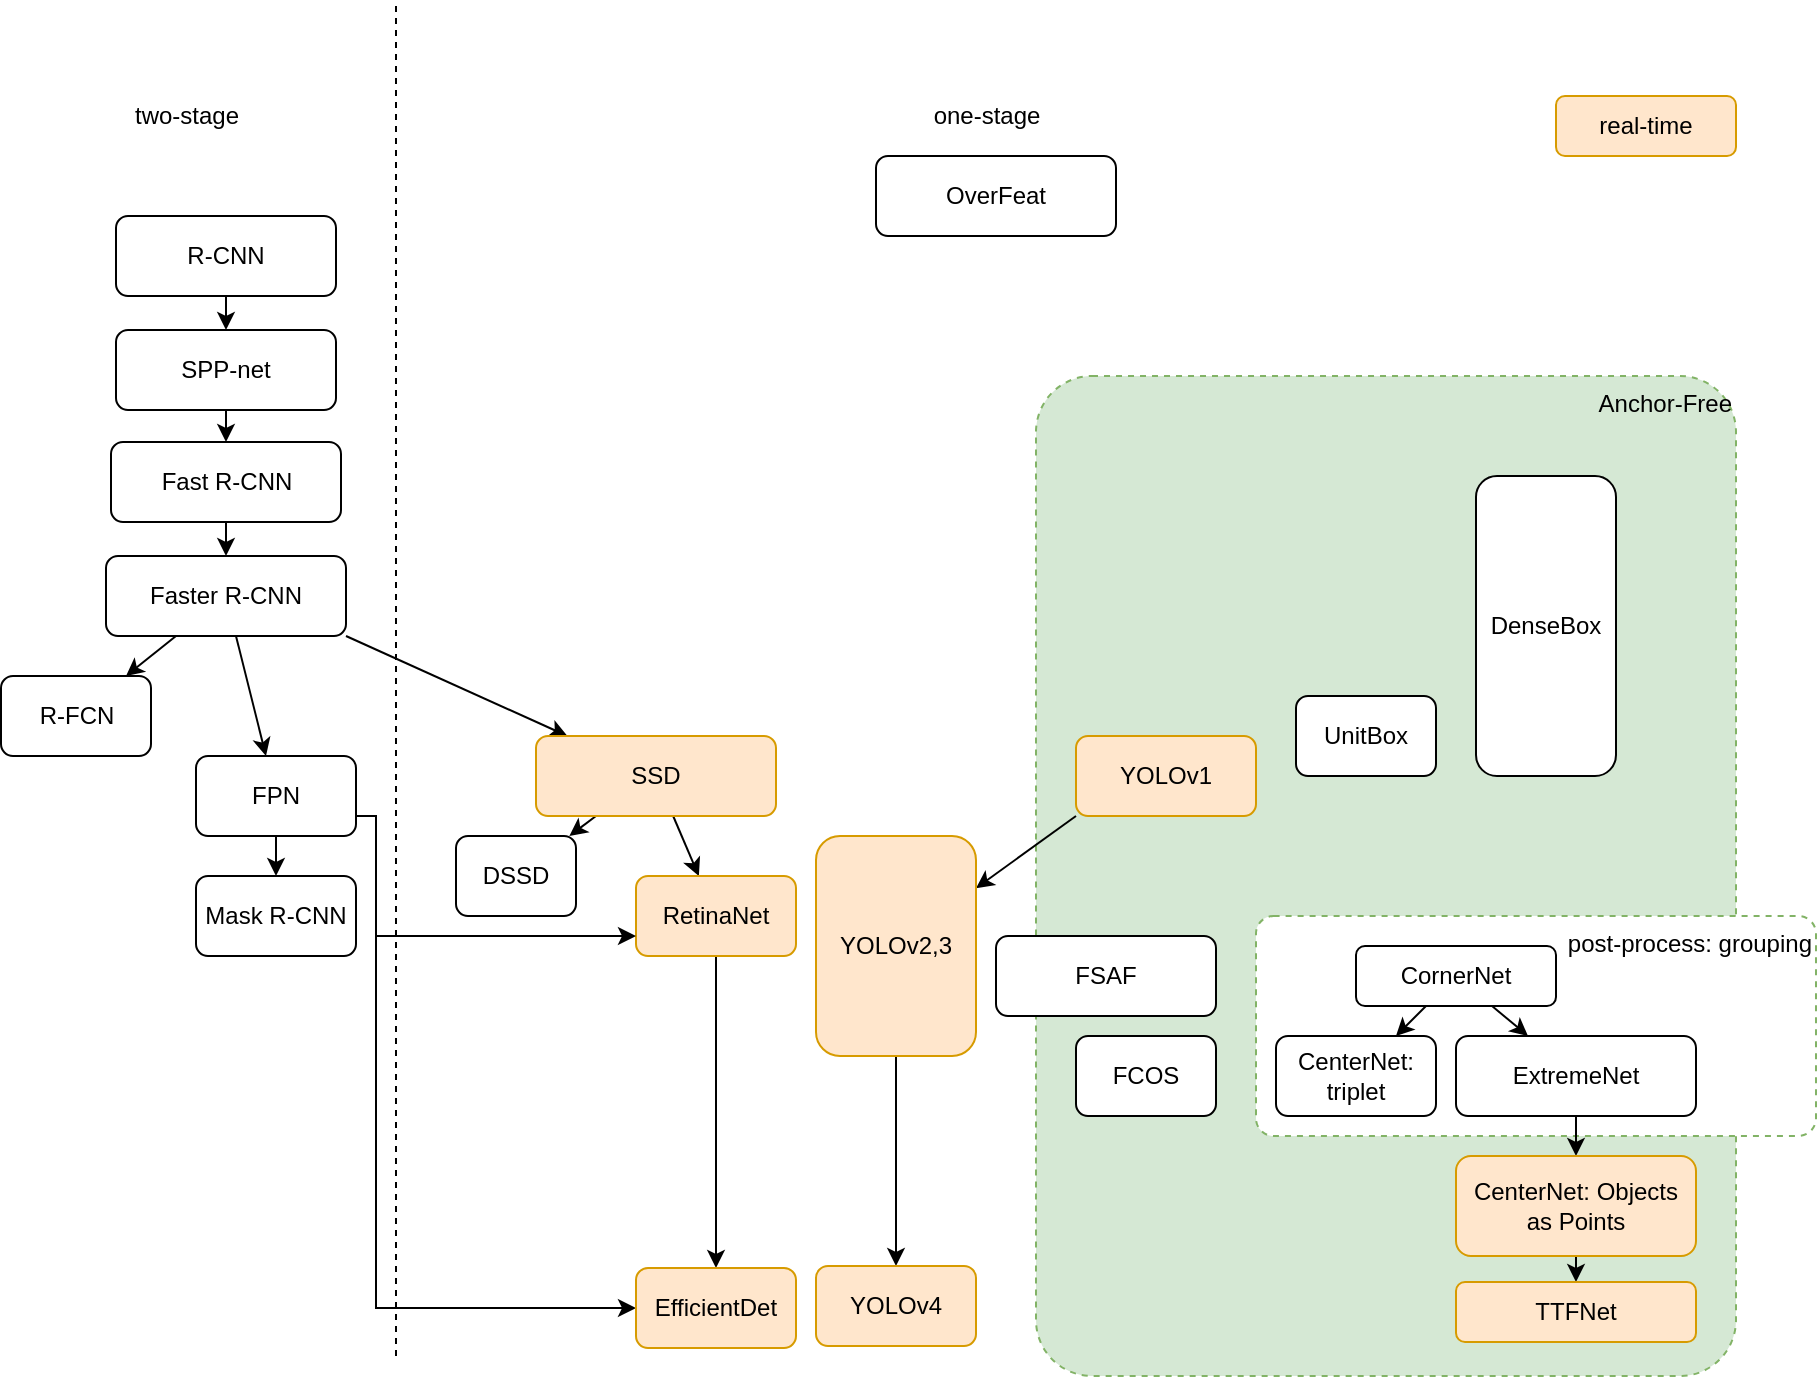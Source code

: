 <mxfile version="13.1.2" type="device"><diagram id="xneeSbFfZEed8aecar-1" name="Page-1"><mxGraphModel dx="1355" dy="774" grid="1" gridSize="10" guides="1" tooltips="1" connect="1" arrows="1" fold="1" page="1" pageScale="1" pageWidth="850" pageHeight="1100" math="0" shadow="0"><root><mxCell id="0"/><mxCell id="1" parent="0"/><mxCell id="fgthM4FGK0Dqbq7pGjUE-40" value="Anchor-Free" style="rounded=1;whiteSpace=wrap;html=1;fillColor=#d5e8d4;strokeColor=#82b366;arcSize=8;align=right;verticalAlign=top;dashed=1;" parent="1" vertex="1"><mxGeometry x="570" y="210" width="350" height="500" as="geometry"/></mxCell><mxCell id="gRhXL_IrQGIcIIxDplzQ-3" value="post-process: grouping" style="rounded=1;whiteSpace=wrap;html=1;fillColor=#FFFFFF;strokeColor=#82b366;arcSize=8;align=right;verticalAlign=top;dashed=1;strokeWidth=1;" parent="1" vertex="1"><mxGeometry x="680" y="480" width="280" height="110" as="geometry"/></mxCell><mxCell id="fgthM4FGK0Dqbq7pGjUE-13" style="edgeStyle=orthogonalEdgeStyle;rounded=0;orthogonalLoop=1;jettySize=auto;html=1;exitX=0.5;exitY=1;exitDx=0;exitDy=0;entryX=0.5;entryY=0;entryDx=0;entryDy=0;" parent="1" source="fgthM4FGK0Dqbq7pGjUE-1" target="fgthM4FGK0Dqbq7pGjUE-7" edge="1"><mxGeometry relative="1" as="geometry"/></mxCell><mxCell id="fgthM4FGK0Dqbq7pGjUE-1" value="R-CNN" style="rounded=1;whiteSpace=wrap;html=1;" parent="1" vertex="1"><mxGeometry x="110" y="130" width="110" height="40" as="geometry"/></mxCell><mxCell id="fgthM4FGK0Dqbq7pGjUE-2" value="" style="endArrow=none;dashed=1;html=1;" parent="1" edge="1"><mxGeometry width="50" height="50" relative="1" as="geometry"><mxPoint x="250" y="700" as="sourcePoint"/><mxPoint x="250" y="23" as="targetPoint"/></mxGeometry></mxCell><mxCell id="fgthM4FGK0Dqbq7pGjUE-3" value="two-stage" style="text;html=1;align=center;verticalAlign=middle;resizable=0;points=[];autosize=1;" parent="1" vertex="1"><mxGeometry x="110" y="70" width="70" height="20" as="geometry"/></mxCell><mxCell id="fgthM4FGK0Dqbq7pGjUE-4" value="one-stage" style="text;html=1;align=center;verticalAlign=middle;resizable=0;points=[];autosize=1;" parent="1" vertex="1"><mxGeometry x="510" y="70" width="70" height="20" as="geometry"/></mxCell><mxCell id="fgthM4FGK0Dqbq7pGjUE-14" style="edgeStyle=orthogonalEdgeStyle;rounded=0;orthogonalLoop=1;jettySize=auto;html=1;exitX=0.5;exitY=1;exitDx=0;exitDy=0;entryX=0.5;entryY=0;entryDx=0;entryDy=0;" parent="1" source="fgthM4FGK0Dqbq7pGjUE-7" target="fgthM4FGK0Dqbq7pGjUE-9" edge="1"><mxGeometry relative="1" as="geometry"/></mxCell><mxCell id="fgthM4FGK0Dqbq7pGjUE-7" value="SPP-net" style="rounded=1;whiteSpace=wrap;html=1;" parent="1" vertex="1"><mxGeometry x="110" y="187" width="110" height="40" as="geometry"/></mxCell><mxCell id="fgthM4FGK0Dqbq7pGjUE-15" style="edgeStyle=orthogonalEdgeStyle;rounded=0;orthogonalLoop=1;jettySize=auto;html=1;exitX=0.5;exitY=1;exitDx=0;exitDy=0;" parent="1" source="fgthM4FGK0Dqbq7pGjUE-9" target="fgthM4FGK0Dqbq7pGjUE-10" edge="1"><mxGeometry relative="1" as="geometry"><Array as="points"><mxPoint x="165" y="330"/><mxPoint x="165" y="330"/></Array></mxGeometry></mxCell><mxCell id="fgthM4FGK0Dqbq7pGjUE-9" value="Fast R-CNN" style="rounded=1;whiteSpace=wrap;html=1;" parent="1" vertex="1"><mxGeometry x="107.5" y="243" width="115" height="40" as="geometry"/></mxCell><mxCell id="fgthM4FGK0Dqbq7pGjUE-43" style="edgeStyle=none;rounded=0;orthogonalLoop=1;jettySize=auto;html=1;" parent="1" source="fgthM4FGK0Dqbq7pGjUE-10" target="fgthM4FGK0Dqbq7pGjUE-42" edge="1"><mxGeometry relative="1" as="geometry"/></mxCell><mxCell id="fgthM4FGK0Dqbq7pGjUE-50" style="edgeStyle=none;rounded=0;orthogonalLoop=1;jettySize=auto;html=1;" parent="1" source="fgthM4FGK0Dqbq7pGjUE-10" target="fgthM4FGK0Dqbq7pGjUE-49" edge="1"><mxGeometry relative="1" as="geometry"/></mxCell><mxCell id="fgthM4FGK0Dqbq7pGjUE-57" style="rounded=0;orthogonalLoop=1;jettySize=auto;html=1;exitX=1;exitY=1;exitDx=0;exitDy=0;" parent="1" source="fgthM4FGK0Dqbq7pGjUE-10" target="fgthM4FGK0Dqbq7pGjUE-16" edge="1"><mxGeometry relative="1" as="geometry"/></mxCell><mxCell id="fgthM4FGK0Dqbq7pGjUE-10" value="Faster R-CNN" style="rounded=1;whiteSpace=wrap;html=1;" parent="1" vertex="1"><mxGeometry x="105" y="300" width="120" height="40" as="geometry"/></mxCell><mxCell id="fgthM4FGK0Dqbq7pGjUE-34" style="edgeStyle=none;rounded=0;orthogonalLoop=1;jettySize=auto;html=1;" parent="1" source="fgthM4FGK0Dqbq7pGjUE-16" target="fgthM4FGK0Dqbq7pGjUE-32" edge="1"><mxGeometry relative="1" as="geometry"><mxPoint x="390" y="450" as="targetPoint"/></mxGeometry></mxCell><mxCell id="fgthM4FGK0Dqbq7pGjUE-48" style="edgeStyle=none;rounded=0;orthogonalLoop=1;jettySize=auto;html=1;exitX=0.25;exitY=1;exitDx=0;exitDy=0;" parent="1" source="fgthM4FGK0Dqbq7pGjUE-16" target="fgthM4FGK0Dqbq7pGjUE-47" edge="1"><mxGeometry relative="1" as="geometry"/></mxCell><mxCell id="fgthM4FGK0Dqbq7pGjUE-16" value="SSD" style="rounded=1;whiteSpace=wrap;html=1;fillColor=#ffe6cc;strokeColor=#d79b00;" parent="1" vertex="1"><mxGeometry x="320" y="390" width="120" height="40" as="geometry"/></mxCell><mxCell id="fgthM4FGK0Dqbq7pGjUE-20" style="edgeStyle=none;rounded=0;orthogonalLoop=1;jettySize=auto;html=1;exitX=0;exitY=1;exitDx=0;exitDy=0;" parent="1" source="fgthM4FGK0Dqbq7pGjUE-17" target="fgthM4FGK0Dqbq7pGjUE-19" edge="1"><mxGeometry relative="1" as="geometry"/></mxCell><mxCell id="fgthM4FGK0Dqbq7pGjUE-17" value="YOLOv1" style="rounded=1;whiteSpace=wrap;html=1;fillColor=#ffe6cc;strokeColor=#d79b00;" parent="1" vertex="1"><mxGeometry x="590" y="390" width="90" height="40" as="geometry"/></mxCell><mxCell id="NtjA2M8ub5XPgAPgYc_0-3" style="edgeStyle=orthogonalEdgeStyle;rounded=0;orthogonalLoop=1;jettySize=auto;html=1;exitX=0.5;exitY=1;exitDx=0;exitDy=0;" edge="1" parent="1" source="fgthM4FGK0Dqbq7pGjUE-19" target="NtjA2M8ub5XPgAPgYc_0-2"><mxGeometry relative="1" as="geometry"/></mxCell><mxCell id="fgthM4FGK0Dqbq7pGjUE-19" value="YOLOv2,3" style="rounded=1;whiteSpace=wrap;html=1;fillColor=#ffe6cc;strokeColor=#d79b00;" parent="1" vertex="1"><mxGeometry x="460" y="440" width="80" height="110" as="geometry"/></mxCell><mxCell id="fgthM4FGK0Dqbq7pGjUE-21" value="DenseBox" style="rounded=1;whiteSpace=wrap;html=1;" parent="1" vertex="1"><mxGeometry x="790" y="260" width="70" height="150" as="geometry"/></mxCell><mxCell id="fgthM4FGK0Dqbq7pGjUE-29" style="edgeStyle=none;rounded=0;orthogonalLoop=1;jettySize=auto;html=1;" parent="1" source="fgthM4FGK0Dqbq7pGjUE-22" target="fgthM4FGK0Dqbq7pGjUE-24" edge="1"><mxGeometry relative="1" as="geometry"/></mxCell><mxCell id="fgthM4FGK0Dqbq7pGjUE-30" style="edgeStyle=none;rounded=0;orthogonalLoop=1;jettySize=auto;html=1;" parent="1" source="fgthM4FGK0Dqbq7pGjUE-22" target="fgthM4FGK0Dqbq7pGjUE-23" edge="1"><mxGeometry relative="1" as="geometry"/></mxCell><mxCell id="fgthM4FGK0Dqbq7pGjUE-22" value="CornerNet" style="rounded=1;whiteSpace=wrap;html=1;" parent="1" vertex="1"><mxGeometry x="730" y="495" width="100" height="30" as="geometry"/></mxCell><mxCell id="fgthM4FGK0Dqbq7pGjUE-23" value="CenterNet: triplet" style="rounded=1;whiteSpace=wrap;html=1;" parent="1" vertex="1"><mxGeometry x="690" y="540" width="80" height="40" as="geometry"/></mxCell><mxCell id="fgthM4FGK0Dqbq7pGjUE-26" style="edgeStyle=none;rounded=0;orthogonalLoop=1;jettySize=auto;html=1;exitX=0.5;exitY=1;exitDx=0;exitDy=0;" parent="1" source="fgthM4FGK0Dqbq7pGjUE-24" target="fgthM4FGK0Dqbq7pGjUE-25" edge="1"><mxGeometry relative="1" as="geometry"/></mxCell><mxCell id="fgthM4FGK0Dqbq7pGjUE-24" value="ExtremeNet" style="rounded=1;whiteSpace=wrap;html=1;" parent="1" vertex="1"><mxGeometry x="780" y="540" width="120" height="40" as="geometry"/></mxCell><mxCell id="fgthM4FGK0Dqbq7pGjUE-28" style="edgeStyle=none;rounded=0;orthogonalLoop=1;jettySize=auto;html=1;exitX=0.5;exitY=1;exitDx=0;exitDy=0;" parent="1" source="fgthM4FGK0Dqbq7pGjUE-25" target="fgthM4FGK0Dqbq7pGjUE-27" edge="1"><mxGeometry relative="1" as="geometry"/></mxCell><mxCell id="fgthM4FGK0Dqbq7pGjUE-25" value="CenterNet: Objects as Points" style="rounded=1;whiteSpace=wrap;html=1;fillColor=#ffe6cc;strokeColor=#d79b00;" parent="1" vertex="1"><mxGeometry x="780" y="600" width="120" height="50" as="geometry"/></mxCell><mxCell id="fgthM4FGK0Dqbq7pGjUE-27" value="TTFNet" style="rounded=1;whiteSpace=wrap;html=1;fillColor=#ffe6cc;strokeColor=#d79b00;" parent="1" vertex="1"><mxGeometry x="780" y="663" width="120" height="30" as="geometry"/></mxCell><mxCell id="gRhXL_IrQGIcIIxDplzQ-9" style="edgeStyle=orthogonalEdgeStyle;rounded=0;orthogonalLoop=1;jettySize=auto;html=1;exitX=0.5;exitY=1;exitDx=0;exitDy=0;" parent="1" source="fgthM4FGK0Dqbq7pGjUE-32" target="gRhXL_IrQGIcIIxDplzQ-4" edge="1"><mxGeometry relative="1" as="geometry"/></mxCell><mxCell id="fgthM4FGK0Dqbq7pGjUE-32" value="RetinaNet" style="rounded=1;whiteSpace=wrap;html=1;fillColor=#ffe6cc;strokeColor=#d79b00;" parent="1" vertex="1"><mxGeometry x="370" y="460" width="80" height="40" as="geometry"/></mxCell><mxCell id="fgthM4FGK0Dqbq7pGjUE-35" value="FSAF" style="rounded=1;whiteSpace=wrap;html=1;" parent="1" vertex="1"><mxGeometry x="550" y="490" width="110" height="40" as="geometry"/></mxCell><mxCell id="fgthM4FGK0Dqbq7pGjUE-36" value="UnitBox" style="rounded=1;whiteSpace=wrap;html=1;" parent="1" vertex="1"><mxGeometry x="700" y="370" width="70" height="40" as="geometry"/></mxCell><mxCell id="fgthM4FGK0Dqbq7pGjUE-42" value="R-FCN" style="rounded=1;whiteSpace=wrap;html=1;" parent="1" vertex="1"><mxGeometry x="52.5" y="360" width="75" height="40" as="geometry"/></mxCell><mxCell id="fgthM4FGK0Dqbq7pGjUE-52" style="edgeStyle=none;rounded=0;orthogonalLoop=1;jettySize=auto;html=1;exitX=0.5;exitY=1;exitDx=0;exitDy=0;" parent="1" source="fgthM4FGK0Dqbq7pGjUE-49" target="fgthM4FGK0Dqbq7pGjUE-51" edge="1"><mxGeometry relative="1" as="geometry"/></mxCell><mxCell id="fgthM4FGK0Dqbq7pGjUE-56" style="edgeStyle=orthogonalEdgeStyle;rounded=0;orthogonalLoop=1;jettySize=auto;html=1;exitX=1;exitY=0.75;exitDx=0;exitDy=0;" parent="1" source="fgthM4FGK0Dqbq7pGjUE-49" target="fgthM4FGK0Dqbq7pGjUE-32" edge="1"><mxGeometry relative="1" as="geometry"><Array as="points"><mxPoint x="240" y="430"/><mxPoint x="240" y="490"/></Array></mxGeometry></mxCell><mxCell id="gRhXL_IrQGIcIIxDplzQ-7" style="edgeStyle=orthogonalEdgeStyle;rounded=0;orthogonalLoop=1;jettySize=auto;html=1;exitX=1;exitY=0.75;exitDx=0;exitDy=0;entryX=0;entryY=0.5;entryDx=0;entryDy=0;" parent="1" source="fgthM4FGK0Dqbq7pGjUE-49" target="gRhXL_IrQGIcIIxDplzQ-4" edge="1"><mxGeometry relative="1" as="geometry"><Array as="points"><mxPoint x="240" y="430"/><mxPoint x="240" y="676"/></Array></mxGeometry></mxCell><mxCell id="fgthM4FGK0Dqbq7pGjUE-49" value="FPN" style="rounded=1;whiteSpace=wrap;html=1;" parent="1" vertex="1"><mxGeometry x="150" y="400" width="80" height="40" as="geometry"/></mxCell><mxCell id="fgthM4FGK0Dqbq7pGjUE-51" value="Mask R-CNN" style="rounded=1;whiteSpace=wrap;html=1;" parent="1" vertex="1"><mxGeometry x="150" y="460" width="80" height="40" as="geometry"/></mxCell><mxCell id="fgthM4FGK0Dqbq7pGjUE-54" value="OverFeat" style="rounded=1;whiteSpace=wrap;html=1;" parent="1" vertex="1"><mxGeometry x="490" y="100" width="120" height="40" as="geometry"/></mxCell><mxCell id="fgthM4FGK0Dqbq7pGjUE-47" value="DSSD" style="rounded=1;whiteSpace=wrap;html=1;" parent="1" vertex="1"><mxGeometry x="280" y="440" width="60" height="40" as="geometry"/></mxCell><mxCell id="gRhXL_IrQGIcIIxDplzQ-1" value="real-time" style="rounded=1;whiteSpace=wrap;html=1;fillColor=#ffe6cc;strokeColor=#d79b00;" parent="1" vertex="1"><mxGeometry x="830" y="70" width="90" height="30" as="geometry"/></mxCell><mxCell id="gRhXL_IrQGIcIIxDplzQ-2" value="FCOS" style="rounded=1;whiteSpace=wrap;html=1;" parent="1" vertex="1"><mxGeometry x="590" y="540" width="70" height="40" as="geometry"/></mxCell><mxCell id="gRhXL_IrQGIcIIxDplzQ-4" value="EfficientDet" style="rounded=1;whiteSpace=wrap;html=1;fillColor=#ffe6cc;strokeColor=#d79b00;" parent="1" vertex="1"><mxGeometry x="370" y="656" width="80" height="40" as="geometry"/></mxCell><mxCell id="NtjA2M8ub5XPgAPgYc_0-2" value="YOLOv4" style="rounded=1;whiteSpace=wrap;html=1;fillColor=#ffe6cc;strokeColor=#d79b00;" vertex="1" parent="1"><mxGeometry x="460" y="655" width="80" height="40" as="geometry"/></mxCell></root></mxGraphModel></diagram></mxfile>